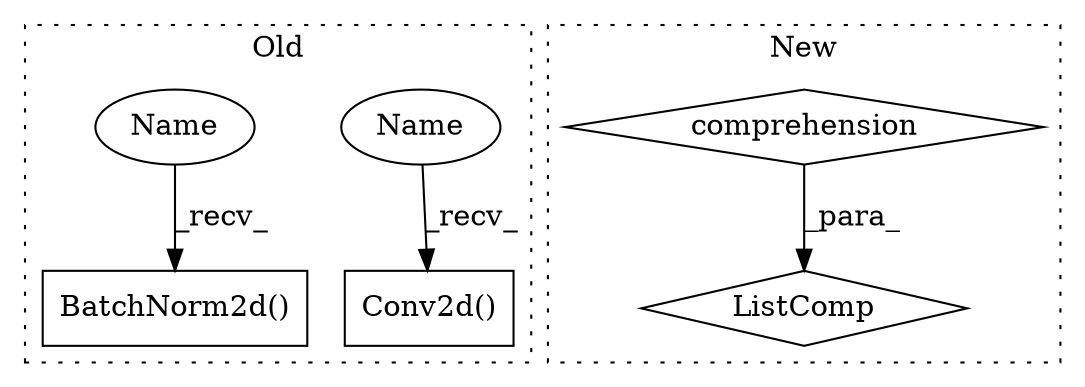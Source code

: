 digraph G {
subgraph cluster0 {
1 [label="BatchNorm2d()" a="75" s="588,605" l="15,1" shape="box"];
4 [label="Conv2d()" a="75" s="316,340" l="10,26" shape="box"];
5 [label="Name" a="87" s="316" l="2" shape="ellipse"];
6 [label="Name" a="87" s="588" l="2" shape="ellipse"];
label = "Old";
style="dotted";
}
subgraph cluster1 {
2 [label="ListComp" a="106" s="687" l="28" shape="diamond"];
3 [label="comprehension" a="45" s="693" l="3" shape="diamond"];
label = "New";
style="dotted";
}
3 -> 2 [label="_para_"];
5 -> 4 [label="_recv_"];
6 -> 1 [label="_recv_"];
}